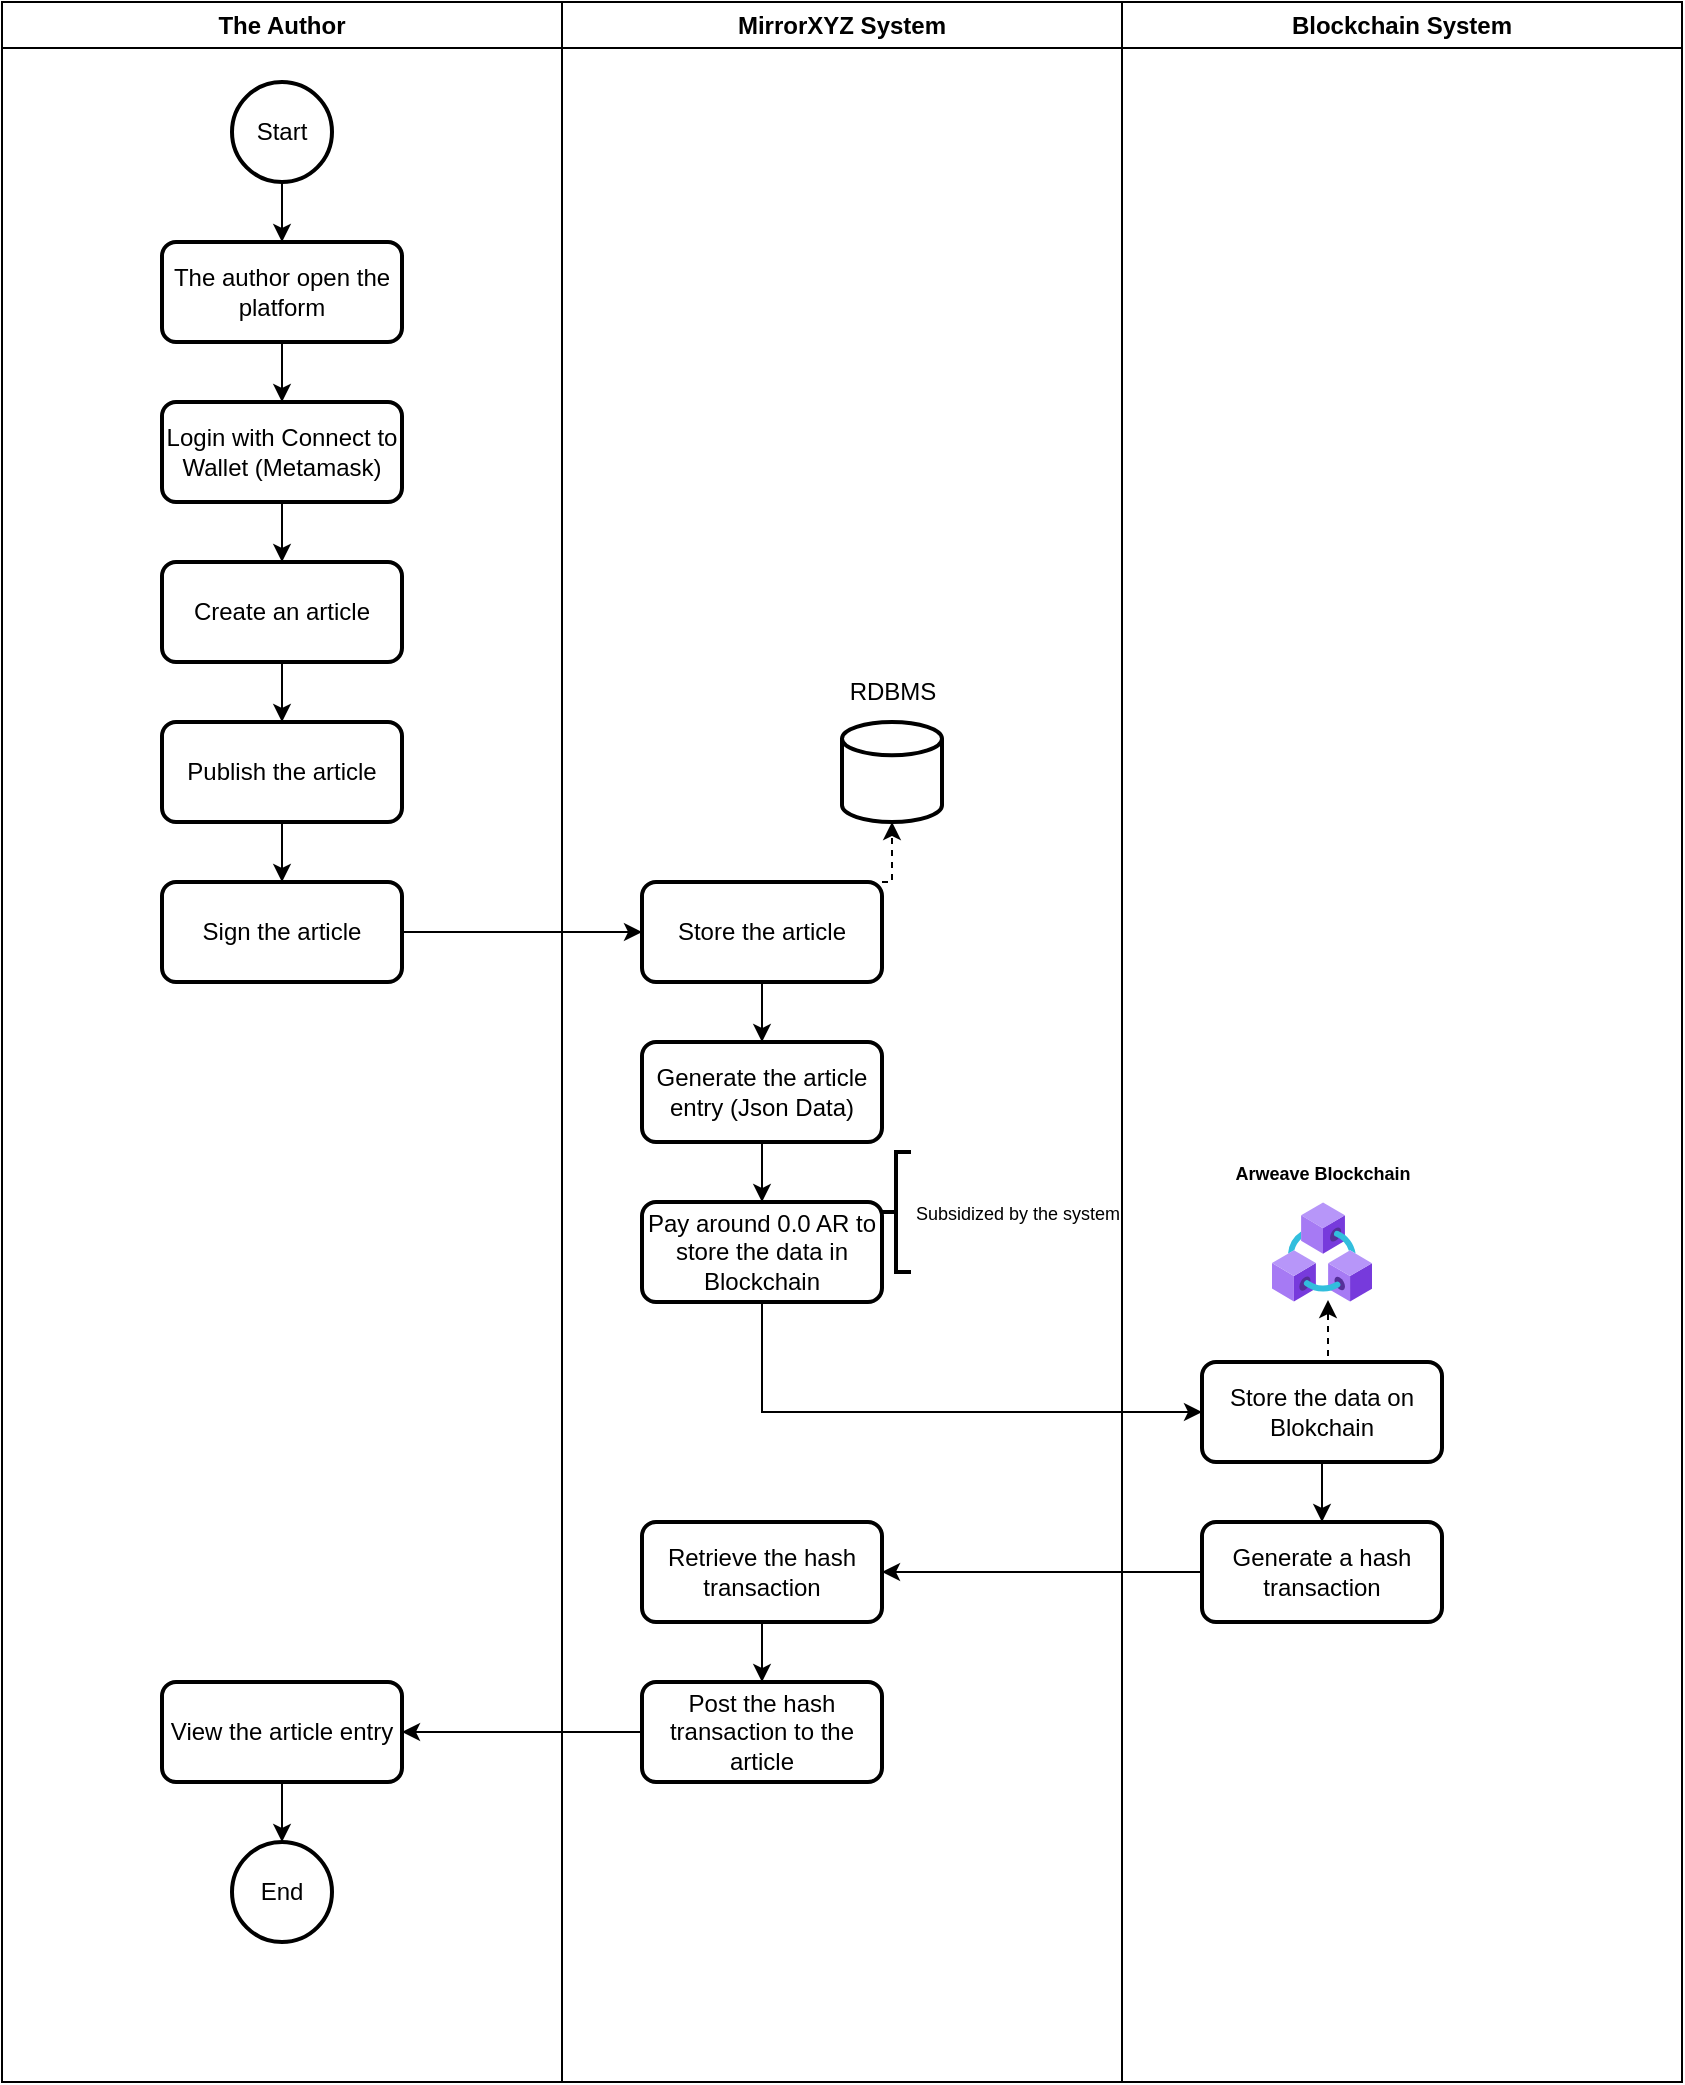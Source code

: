 <mxfile version="20.7.4" type="github">
  <diagram id="NBZ8o7tdCCI8y7NwbONE" name="Page-1">
    <mxGraphModel dx="898" dy="444" grid="1" gridSize="10" guides="1" tooltips="1" connect="1" arrows="1" fold="1" page="1" pageScale="1" pageWidth="850" pageHeight="1100" math="0" shadow="0">
      <root>
        <mxCell id="0" />
        <mxCell id="1" parent="0" />
        <mxCell id="V7E2Vyfl5AV_ditdAZCh-1" value="The Author" style="swimlane;whiteSpace=wrap;html=1;" vertex="1" parent="1">
          <mxGeometry x="5" y="40" width="280" height="1040" as="geometry">
            <mxRectangle x="20" y="40" width="100" height="30" as="alternateBounds" />
          </mxGeometry>
        </mxCell>
        <mxCell id="V7E2Vyfl5AV_ditdAZCh-7" style="edgeStyle=orthogonalEdgeStyle;rounded=0;orthogonalLoop=1;jettySize=auto;html=1;exitX=0.5;exitY=1;exitDx=0;exitDy=0;exitPerimeter=0;entryX=0.5;entryY=0;entryDx=0;entryDy=0;" edge="1" parent="V7E2Vyfl5AV_ditdAZCh-1" source="V7E2Vyfl5AV_ditdAZCh-5" target="V7E2Vyfl5AV_ditdAZCh-6">
          <mxGeometry relative="1" as="geometry" />
        </mxCell>
        <mxCell id="V7E2Vyfl5AV_ditdAZCh-5" value="Start" style="strokeWidth=2;html=1;shape=mxgraph.flowchart.start_2;whiteSpace=wrap;" vertex="1" parent="V7E2Vyfl5AV_ditdAZCh-1">
          <mxGeometry x="115" y="40" width="50" height="50" as="geometry" />
        </mxCell>
        <mxCell id="V7E2Vyfl5AV_ditdAZCh-9" style="edgeStyle=orthogonalEdgeStyle;rounded=0;orthogonalLoop=1;jettySize=auto;html=1;exitX=0.5;exitY=1;exitDx=0;exitDy=0;entryX=0.5;entryY=0;entryDx=0;entryDy=0;" edge="1" parent="V7E2Vyfl5AV_ditdAZCh-1" source="V7E2Vyfl5AV_ditdAZCh-6" target="V7E2Vyfl5AV_ditdAZCh-8">
          <mxGeometry relative="1" as="geometry" />
        </mxCell>
        <mxCell id="V7E2Vyfl5AV_ditdAZCh-6" value="The author open the platform" style="rounded=1;whiteSpace=wrap;html=1;absoluteArcSize=1;arcSize=14;strokeWidth=2;" vertex="1" parent="V7E2Vyfl5AV_ditdAZCh-1">
          <mxGeometry x="80" y="120" width="120" height="50" as="geometry" />
        </mxCell>
        <mxCell id="V7E2Vyfl5AV_ditdAZCh-11" style="edgeStyle=orthogonalEdgeStyle;rounded=0;orthogonalLoop=1;jettySize=auto;html=1;exitX=0.5;exitY=1;exitDx=0;exitDy=0;entryX=0.5;entryY=0;entryDx=0;entryDy=0;" edge="1" parent="V7E2Vyfl5AV_ditdAZCh-1" source="V7E2Vyfl5AV_ditdAZCh-8" target="V7E2Vyfl5AV_ditdAZCh-10">
          <mxGeometry relative="1" as="geometry" />
        </mxCell>
        <mxCell id="V7E2Vyfl5AV_ditdAZCh-8" value="Login with Connect to Wallet (Metamask)" style="rounded=1;whiteSpace=wrap;html=1;absoluteArcSize=1;arcSize=14;strokeWidth=2;" vertex="1" parent="V7E2Vyfl5AV_ditdAZCh-1">
          <mxGeometry x="80" y="200" width="120" height="50" as="geometry" />
        </mxCell>
        <mxCell id="V7E2Vyfl5AV_ditdAZCh-13" style="edgeStyle=orthogonalEdgeStyle;rounded=0;orthogonalLoop=1;jettySize=auto;html=1;exitX=0.5;exitY=1;exitDx=0;exitDy=0;entryX=0.5;entryY=0;entryDx=0;entryDy=0;" edge="1" parent="V7E2Vyfl5AV_ditdAZCh-1" source="V7E2Vyfl5AV_ditdAZCh-10" target="V7E2Vyfl5AV_ditdAZCh-12">
          <mxGeometry relative="1" as="geometry" />
        </mxCell>
        <mxCell id="V7E2Vyfl5AV_ditdAZCh-10" value="Create an article" style="rounded=1;whiteSpace=wrap;html=1;absoluteArcSize=1;arcSize=14;strokeWidth=2;" vertex="1" parent="V7E2Vyfl5AV_ditdAZCh-1">
          <mxGeometry x="80" y="280" width="120" height="50" as="geometry" />
        </mxCell>
        <mxCell id="V7E2Vyfl5AV_ditdAZCh-15" style="edgeStyle=orthogonalEdgeStyle;rounded=0;orthogonalLoop=1;jettySize=auto;html=1;exitX=0.5;exitY=1;exitDx=0;exitDy=0;entryX=0.5;entryY=0;entryDx=0;entryDy=0;" edge="1" parent="V7E2Vyfl5AV_ditdAZCh-1" source="V7E2Vyfl5AV_ditdAZCh-12" target="V7E2Vyfl5AV_ditdAZCh-14">
          <mxGeometry relative="1" as="geometry" />
        </mxCell>
        <mxCell id="V7E2Vyfl5AV_ditdAZCh-12" value="Publish the article" style="rounded=1;whiteSpace=wrap;html=1;absoluteArcSize=1;arcSize=14;strokeWidth=2;" vertex="1" parent="V7E2Vyfl5AV_ditdAZCh-1">
          <mxGeometry x="80" y="360" width="120" height="50" as="geometry" />
        </mxCell>
        <mxCell id="V7E2Vyfl5AV_ditdAZCh-14" value="Sign the article" style="rounded=1;whiteSpace=wrap;html=1;absoluteArcSize=1;arcSize=14;strokeWidth=2;" vertex="1" parent="V7E2Vyfl5AV_ditdAZCh-1">
          <mxGeometry x="80" y="440" width="120" height="50" as="geometry" />
        </mxCell>
        <mxCell id="V7E2Vyfl5AV_ditdAZCh-52" style="edgeStyle=orthogonalEdgeStyle;rounded=0;orthogonalLoop=1;jettySize=auto;html=1;exitX=0.5;exitY=1;exitDx=0;exitDy=0;entryX=0.5;entryY=0;entryDx=0;entryDy=0;entryPerimeter=0;fontSize=9;" edge="1" parent="V7E2Vyfl5AV_ditdAZCh-1" source="V7E2Vyfl5AV_ditdAZCh-49" target="V7E2Vyfl5AV_ditdAZCh-51">
          <mxGeometry relative="1" as="geometry" />
        </mxCell>
        <mxCell id="V7E2Vyfl5AV_ditdAZCh-49" value="View the article entry" style="rounded=1;whiteSpace=wrap;html=1;absoluteArcSize=1;arcSize=14;strokeWidth=2;" vertex="1" parent="V7E2Vyfl5AV_ditdAZCh-1">
          <mxGeometry x="80" y="840" width="120" height="50" as="geometry" />
        </mxCell>
        <mxCell id="V7E2Vyfl5AV_ditdAZCh-51" value="End" style="strokeWidth=2;html=1;shape=mxgraph.flowchart.start_2;whiteSpace=wrap;" vertex="1" parent="V7E2Vyfl5AV_ditdAZCh-1">
          <mxGeometry x="115" y="920" width="50" height="50" as="geometry" />
        </mxCell>
        <mxCell id="V7E2Vyfl5AV_ditdAZCh-2" value="MirrorXYZ System" style="swimlane;whiteSpace=wrap;html=1;" vertex="1" parent="1">
          <mxGeometry x="285" y="40" width="280" height="1040" as="geometry" />
        </mxCell>
        <mxCell id="V7E2Vyfl5AV_ditdAZCh-22" style="edgeStyle=orthogonalEdgeStyle;rounded=0;orthogonalLoop=1;jettySize=auto;html=1;exitX=1;exitY=0;exitDx=0;exitDy=0;entryX=0.5;entryY=1;entryDx=0;entryDy=0;entryPerimeter=0;dashed=1;" edge="1" parent="V7E2Vyfl5AV_ditdAZCh-2" source="V7E2Vyfl5AV_ditdAZCh-16" target="V7E2Vyfl5AV_ditdAZCh-19">
          <mxGeometry relative="1" as="geometry" />
        </mxCell>
        <mxCell id="V7E2Vyfl5AV_ditdAZCh-24" style="edgeStyle=orthogonalEdgeStyle;rounded=0;orthogonalLoop=1;jettySize=auto;html=1;exitX=0.5;exitY=1;exitDx=0;exitDy=0;entryX=0.5;entryY=0;entryDx=0;entryDy=0;" edge="1" parent="V7E2Vyfl5AV_ditdAZCh-2" source="V7E2Vyfl5AV_ditdAZCh-16" target="V7E2Vyfl5AV_ditdAZCh-23">
          <mxGeometry relative="1" as="geometry" />
        </mxCell>
        <mxCell id="V7E2Vyfl5AV_ditdAZCh-16" value="Store the article" style="rounded=1;whiteSpace=wrap;html=1;absoluteArcSize=1;arcSize=14;strokeWidth=2;" vertex="1" parent="V7E2Vyfl5AV_ditdAZCh-2">
          <mxGeometry x="40" y="440" width="120" height="50" as="geometry" />
        </mxCell>
        <mxCell id="V7E2Vyfl5AV_ditdAZCh-19" value="" style="strokeWidth=2;html=1;shape=mxgraph.flowchart.database;whiteSpace=wrap;" vertex="1" parent="V7E2Vyfl5AV_ditdAZCh-2">
          <mxGeometry x="140" y="360" width="50" height="50" as="geometry" />
        </mxCell>
        <mxCell id="V7E2Vyfl5AV_ditdAZCh-21" value="RDBMS" style="text;html=1;align=center;verticalAlign=middle;resizable=0;points=[];autosize=1;strokeColor=none;fillColor=none;" vertex="1" parent="V7E2Vyfl5AV_ditdAZCh-2">
          <mxGeometry x="130" y="330" width="70" height="30" as="geometry" />
        </mxCell>
        <mxCell id="V7E2Vyfl5AV_ditdAZCh-30" style="edgeStyle=orthogonalEdgeStyle;rounded=0;orthogonalLoop=1;jettySize=auto;html=1;exitX=0.5;exitY=1;exitDx=0;exitDy=0;entryX=0.5;entryY=0;entryDx=0;entryDy=0;" edge="1" parent="V7E2Vyfl5AV_ditdAZCh-2" source="V7E2Vyfl5AV_ditdAZCh-23" target="V7E2Vyfl5AV_ditdAZCh-29">
          <mxGeometry relative="1" as="geometry" />
        </mxCell>
        <mxCell id="V7E2Vyfl5AV_ditdAZCh-23" value="Generate the article entry (Json Data)" style="rounded=1;whiteSpace=wrap;html=1;absoluteArcSize=1;arcSize=14;strokeWidth=2;" vertex="1" parent="V7E2Vyfl5AV_ditdAZCh-2">
          <mxGeometry x="40" y="520" width="120" height="50" as="geometry" />
        </mxCell>
        <mxCell id="V7E2Vyfl5AV_ditdAZCh-29" value="Pay around 0.0 AR to store the data in Blockchain" style="rounded=1;whiteSpace=wrap;html=1;absoluteArcSize=1;arcSize=14;strokeWidth=2;" vertex="1" parent="V7E2Vyfl5AV_ditdAZCh-2">
          <mxGeometry x="40" y="600" width="120" height="50" as="geometry" />
        </mxCell>
        <mxCell id="V7E2Vyfl5AV_ditdAZCh-40" value="&lt;font style=&quot;font-size: 9px;&quot;&gt;Subsidized by the system&lt;/font&gt;" style="strokeWidth=2;html=1;shape=mxgraph.flowchart.annotation_2;align=left;labelPosition=right;pointerEvents=1;rotation=0;" vertex="1" parent="V7E2Vyfl5AV_ditdAZCh-2">
          <mxGeometry x="159.5" y="575" width="15" height="60" as="geometry" />
        </mxCell>
        <mxCell id="V7E2Vyfl5AV_ditdAZCh-48" style="edgeStyle=orthogonalEdgeStyle;rounded=0;orthogonalLoop=1;jettySize=auto;html=1;exitX=0.5;exitY=1;exitDx=0;exitDy=0;entryX=0.5;entryY=0;entryDx=0;entryDy=0;fontSize=9;" edge="1" parent="V7E2Vyfl5AV_ditdAZCh-2" source="V7E2Vyfl5AV_ditdAZCh-44" target="V7E2Vyfl5AV_ditdAZCh-46">
          <mxGeometry relative="1" as="geometry" />
        </mxCell>
        <mxCell id="V7E2Vyfl5AV_ditdAZCh-44" value="Retrieve the hash transaction" style="rounded=1;whiteSpace=wrap;html=1;absoluteArcSize=1;arcSize=14;strokeWidth=2;" vertex="1" parent="V7E2Vyfl5AV_ditdAZCh-2">
          <mxGeometry x="40" y="760" width="120" height="50" as="geometry" />
        </mxCell>
        <mxCell id="V7E2Vyfl5AV_ditdAZCh-46" value="Post the hash transaction to the article" style="rounded=1;whiteSpace=wrap;html=1;absoluteArcSize=1;arcSize=14;strokeWidth=2;" vertex="1" parent="V7E2Vyfl5AV_ditdAZCh-2">
          <mxGeometry x="40" y="840" width="120" height="50" as="geometry" />
        </mxCell>
        <mxCell id="V7E2Vyfl5AV_ditdAZCh-3" value="Blockchain System" style="swimlane;whiteSpace=wrap;html=1;" vertex="1" parent="1">
          <mxGeometry x="565" y="40" width="280" height="1040" as="geometry" />
        </mxCell>
        <mxCell id="V7E2Vyfl5AV_ditdAZCh-39" style="edgeStyle=orthogonalEdgeStyle;rounded=0;orthogonalLoop=1;jettySize=auto;html=1;exitX=0.5;exitY=0;exitDx=0;exitDy=0;entryX=0.56;entryY=0.98;entryDx=0;entryDy=0;entryPerimeter=0;dashed=1;" edge="1" parent="V7E2Vyfl5AV_ditdAZCh-3" source="V7E2Vyfl5AV_ditdAZCh-27" target="V7E2Vyfl5AV_ditdAZCh-32">
          <mxGeometry relative="1" as="geometry" />
        </mxCell>
        <mxCell id="V7E2Vyfl5AV_ditdAZCh-43" style="edgeStyle=orthogonalEdgeStyle;rounded=0;orthogonalLoop=1;jettySize=auto;html=1;exitX=0.5;exitY=1;exitDx=0;exitDy=0;entryX=0.5;entryY=0;entryDx=0;entryDy=0;fontSize=8;" edge="1" parent="V7E2Vyfl5AV_ditdAZCh-3" source="V7E2Vyfl5AV_ditdAZCh-27" target="V7E2Vyfl5AV_ditdAZCh-42">
          <mxGeometry relative="1" as="geometry" />
        </mxCell>
        <mxCell id="V7E2Vyfl5AV_ditdAZCh-27" value="Store the data on Blokchain" style="rounded=1;whiteSpace=wrap;html=1;absoluteArcSize=1;arcSize=14;strokeWidth=2;" vertex="1" parent="V7E2Vyfl5AV_ditdAZCh-3">
          <mxGeometry x="40" y="680" width="120" height="50" as="geometry" />
        </mxCell>
        <mxCell id="V7E2Vyfl5AV_ditdAZCh-32" value="" style="aspect=fixed;html=1;points=[];align=center;image;fontSize=12;image=img/lib/azure2/blockchain/Azure_Blockchain_Service.svg;" vertex="1" parent="V7E2Vyfl5AV_ditdAZCh-3">
          <mxGeometry x="75" y="600" width="50" height="50" as="geometry" />
        </mxCell>
        <mxCell id="V7E2Vyfl5AV_ditdAZCh-38" value="&lt;font style=&quot;font-size: 9px;&quot;&gt;&lt;b&gt;Arweave Blockchain&lt;/b&gt;&lt;/font&gt;" style="text;html=1;align=center;verticalAlign=middle;resizable=0;points=[];autosize=1;strokeColor=none;fillColor=none;" vertex="1" parent="V7E2Vyfl5AV_ditdAZCh-3">
          <mxGeometry x="45" y="570" width="110" height="30" as="geometry" />
        </mxCell>
        <mxCell id="V7E2Vyfl5AV_ditdAZCh-42" value="Generate a hash transaction" style="rounded=1;whiteSpace=wrap;html=1;absoluteArcSize=1;arcSize=14;strokeWidth=2;" vertex="1" parent="V7E2Vyfl5AV_ditdAZCh-3">
          <mxGeometry x="40" y="760" width="120" height="50" as="geometry" />
        </mxCell>
        <mxCell id="V7E2Vyfl5AV_ditdAZCh-18" style="edgeStyle=orthogonalEdgeStyle;rounded=0;orthogonalLoop=1;jettySize=auto;html=1;exitX=1;exitY=0.5;exitDx=0;exitDy=0;entryX=0;entryY=0.5;entryDx=0;entryDy=0;" edge="1" parent="1" source="V7E2Vyfl5AV_ditdAZCh-14" target="V7E2Vyfl5AV_ditdAZCh-16">
          <mxGeometry relative="1" as="geometry" />
        </mxCell>
        <mxCell id="V7E2Vyfl5AV_ditdAZCh-41" style="edgeStyle=orthogonalEdgeStyle;rounded=0;orthogonalLoop=1;jettySize=auto;html=1;exitX=0.5;exitY=1;exitDx=0;exitDy=0;entryX=0;entryY=0.5;entryDx=0;entryDy=0;fontSize=8;" edge="1" parent="1" source="V7E2Vyfl5AV_ditdAZCh-29" target="V7E2Vyfl5AV_ditdAZCh-27">
          <mxGeometry relative="1" as="geometry" />
        </mxCell>
        <mxCell id="V7E2Vyfl5AV_ditdAZCh-45" style="edgeStyle=orthogonalEdgeStyle;rounded=0;orthogonalLoop=1;jettySize=auto;html=1;exitX=0;exitY=0.5;exitDx=0;exitDy=0;entryX=1;entryY=0.5;entryDx=0;entryDy=0;fontSize=8;" edge="1" parent="1" source="V7E2Vyfl5AV_ditdAZCh-42" target="V7E2Vyfl5AV_ditdAZCh-44">
          <mxGeometry relative="1" as="geometry" />
        </mxCell>
        <mxCell id="V7E2Vyfl5AV_ditdAZCh-50" style="edgeStyle=orthogonalEdgeStyle;rounded=0;orthogonalLoop=1;jettySize=auto;html=1;exitX=0;exitY=0.5;exitDx=0;exitDy=0;entryX=1;entryY=0.5;entryDx=0;entryDy=0;fontSize=9;" edge="1" parent="1" source="V7E2Vyfl5AV_ditdAZCh-46" target="V7E2Vyfl5AV_ditdAZCh-49">
          <mxGeometry relative="1" as="geometry" />
        </mxCell>
      </root>
    </mxGraphModel>
  </diagram>
</mxfile>
